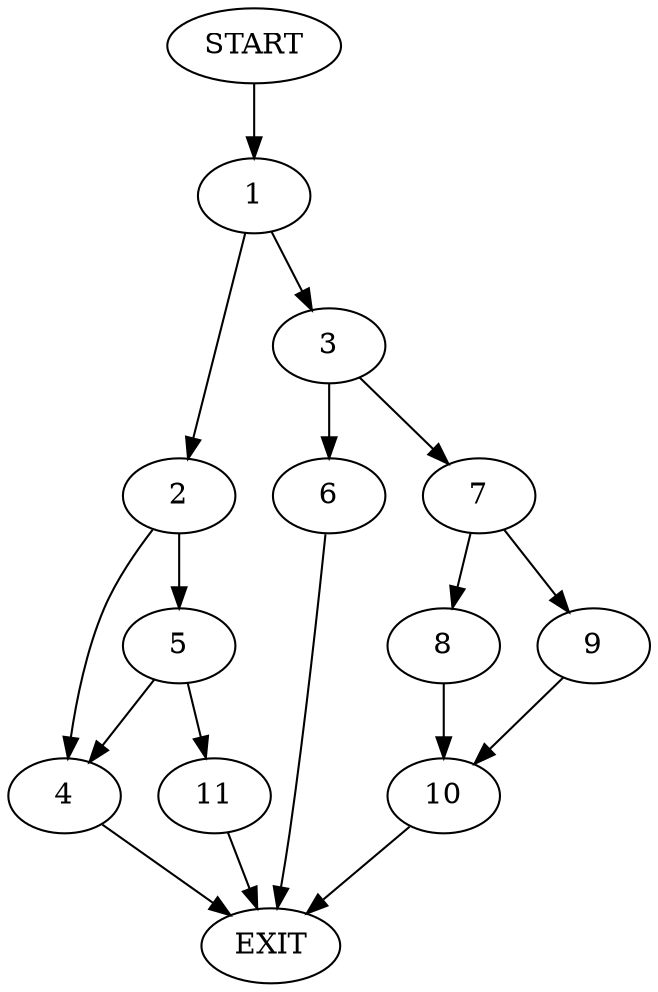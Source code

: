 digraph {
0 [label="START"]
12 [label="EXIT"]
0 -> 1
1 -> 2
1 -> 3
2 -> 4
2 -> 5
3 -> 6
3 -> 7
6 -> 12
7 -> 8
7 -> 9
8 -> 10
9 -> 10
10 -> 12
5 -> 4
5 -> 11
4 -> 12
11 -> 12
}
